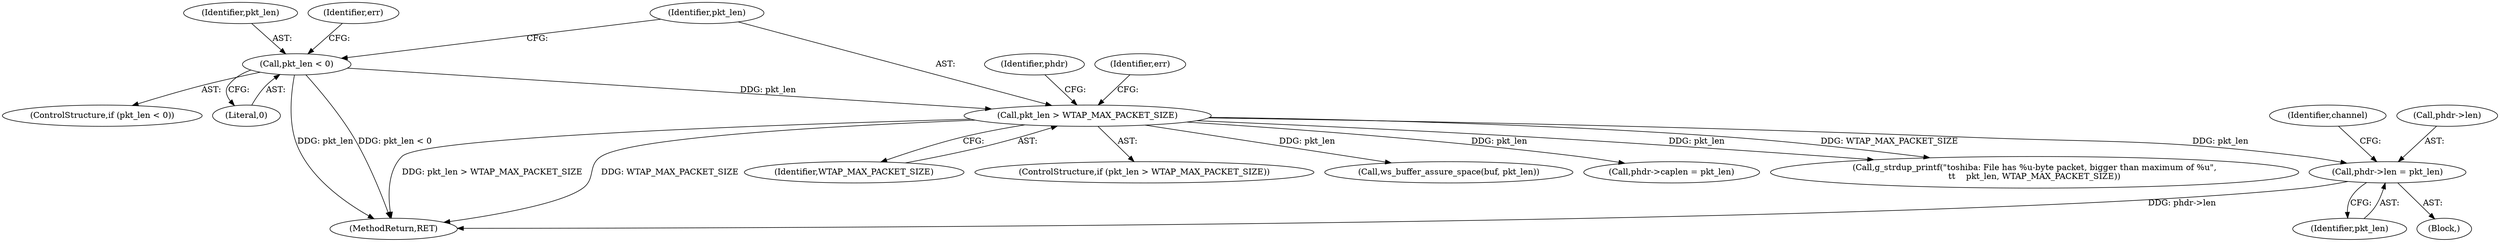 digraph "0_wireshark_3270dfac43da861c714df76513456b46765ff47f@pointer" {
"1000332" [label="(Call,phdr->len = pkt_len)"];
"1000274" [label="(Call,pkt_len > WTAP_MAX_PACKET_SIZE)"];
"1000258" [label="(Call,pkt_len < 0)"];
"1000327" [label="(Call,phdr->caplen = pkt_len)"];
"1000332" [label="(Call,phdr->len = pkt_len)"];
"1000336" [label="(Identifier,pkt_len)"];
"1000274" [label="(Call,pkt_len > WTAP_MAX_PACKET_SIZE)"];
"1000285" [label="(Call,g_strdup_printf(\"toshiba: File has %u-byte packet, bigger than maximum of %u\",\n\t\t    pkt_len, WTAP_MAX_PACKET_SIZE))"];
"1000114" [label="(Block,)"];
"1000259" [label="(Identifier,pkt_len)"];
"1000258" [label="(Call,pkt_len < 0)"];
"1000339" [label="(Identifier,channel)"];
"1000264" [label="(Identifier,err)"];
"1000492" [label="(MethodReturn,RET)"];
"1000276" [label="(Identifier,WTAP_MAX_PACKET_SIZE)"];
"1000293" [label="(Identifier,phdr)"];
"1000257" [label="(ControlStructure,if (pkt_len < 0))"];
"1000333" [label="(Call,phdr->len)"];
"1000273" [label="(ControlStructure,if (pkt_len > WTAP_MAX_PACKET_SIZE))"];
"1000275" [label="(Identifier,pkt_len)"];
"1000280" [label="(Identifier,err)"];
"1000415" [label="(Call,ws_buffer_assure_space(buf, pkt_len))"];
"1000260" [label="(Literal,0)"];
"1000332" -> "1000114"  [label="AST: "];
"1000332" -> "1000336"  [label="CFG: "];
"1000333" -> "1000332"  [label="AST: "];
"1000336" -> "1000332"  [label="AST: "];
"1000339" -> "1000332"  [label="CFG: "];
"1000332" -> "1000492"  [label="DDG: phdr->len"];
"1000274" -> "1000332"  [label="DDG: pkt_len"];
"1000274" -> "1000273"  [label="AST: "];
"1000274" -> "1000276"  [label="CFG: "];
"1000275" -> "1000274"  [label="AST: "];
"1000276" -> "1000274"  [label="AST: "];
"1000280" -> "1000274"  [label="CFG: "];
"1000293" -> "1000274"  [label="CFG: "];
"1000274" -> "1000492"  [label="DDG: pkt_len > WTAP_MAX_PACKET_SIZE"];
"1000274" -> "1000492"  [label="DDG: WTAP_MAX_PACKET_SIZE"];
"1000258" -> "1000274"  [label="DDG: pkt_len"];
"1000274" -> "1000285"  [label="DDG: pkt_len"];
"1000274" -> "1000285"  [label="DDG: WTAP_MAX_PACKET_SIZE"];
"1000274" -> "1000327"  [label="DDG: pkt_len"];
"1000274" -> "1000415"  [label="DDG: pkt_len"];
"1000258" -> "1000257"  [label="AST: "];
"1000258" -> "1000260"  [label="CFG: "];
"1000259" -> "1000258"  [label="AST: "];
"1000260" -> "1000258"  [label="AST: "];
"1000264" -> "1000258"  [label="CFG: "];
"1000275" -> "1000258"  [label="CFG: "];
"1000258" -> "1000492"  [label="DDG: pkt_len"];
"1000258" -> "1000492"  [label="DDG: pkt_len < 0"];
}
